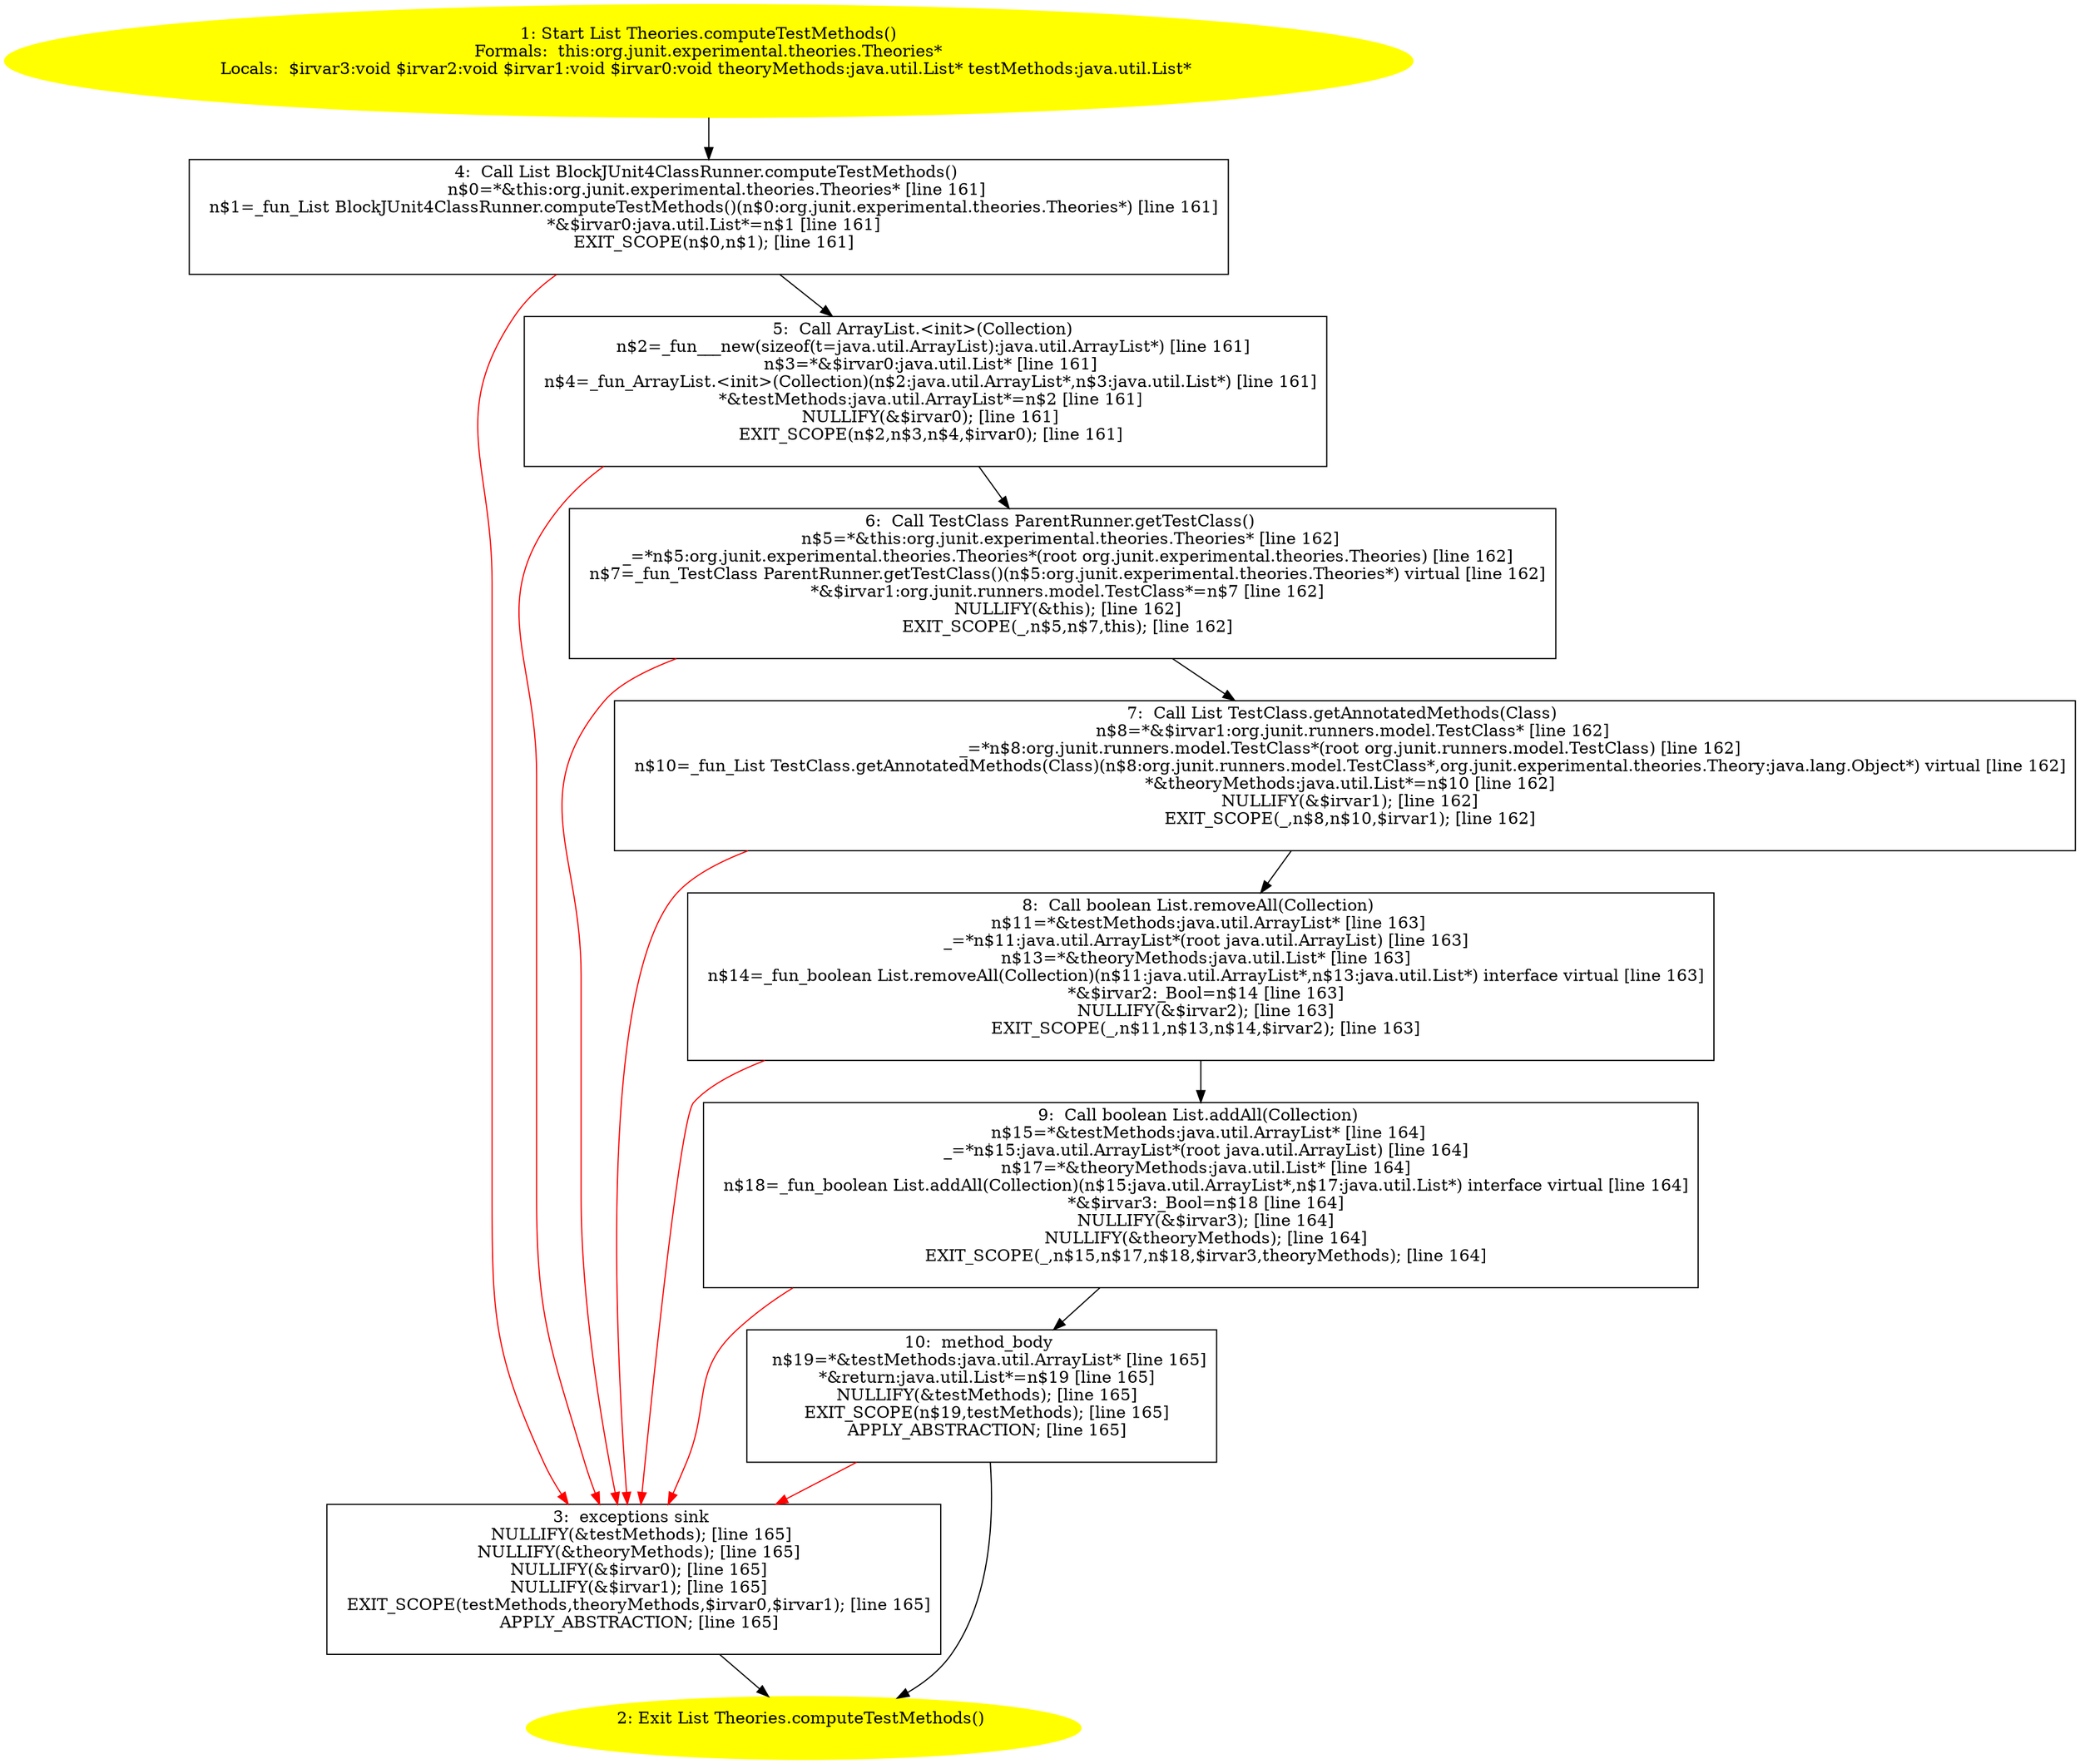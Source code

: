 /* @generated */
digraph cfg {
"org.junit.experimental.theories.Theories.computeTestMethods():java.util.List.1770679dd105a07247903846f9de6fb8_1" [label="1: Start List Theories.computeTestMethods()\nFormals:  this:org.junit.experimental.theories.Theories*\nLocals:  $irvar3:void $irvar2:void $irvar1:void $irvar0:void theoryMethods:java.util.List* testMethods:java.util.List* \n  " color=yellow style=filled]
	

	 "org.junit.experimental.theories.Theories.computeTestMethods():java.util.List.1770679dd105a07247903846f9de6fb8_1" -> "org.junit.experimental.theories.Theories.computeTestMethods():java.util.List.1770679dd105a07247903846f9de6fb8_4" ;
"org.junit.experimental.theories.Theories.computeTestMethods():java.util.List.1770679dd105a07247903846f9de6fb8_2" [label="2: Exit List Theories.computeTestMethods() \n  " color=yellow style=filled]
	

"org.junit.experimental.theories.Theories.computeTestMethods():java.util.List.1770679dd105a07247903846f9de6fb8_3" [label="3:  exceptions sink \n   NULLIFY(&testMethods); [line 165]\n  NULLIFY(&theoryMethods); [line 165]\n  NULLIFY(&$irvar0); [line 165]\n  NULLIFY(&$irvar1); [line 165]\n  EXIT_SCOPE(testMethods,theoryMethods,$irvar0,$irvar1); [line 165]\n  APPLY_ABSTRACTION; [line 165]\n " shape="box"]
	

	 "org.junit.experimental.theories.Theories.computeTestMethods():java.util.List.1770679dd105a07247903846f9de6fb8_3" -> "org.junit.experimental.theories.Theories.computeTestMethods():java.util.List.1770679dd105a07247903846f9de6fb8_2" ;
"org.junit.experimental.theories.Theories.computeTestMethods():java.util.List.1770679dd105a07247903846f9de6fb8_4" [label="4:  Call List BlockJUnit4ClassRunner.computeTestMethods() \n   n$0=*&this:org.junit.experimental.theories.Theories* [line 161]\n  n$1=_fun_List BlockJUnit4ClassRunner.computeTestMethods()(n$0:org.junit.experimental.theories.Theories*) [line 161]\n  *&$irvar0:java.util.List*=n$1 [line 161]\n  EXIT_SCOPE(n$0,n$1); [line 161]\n " shape="box"]
	

	 "org.junit.experimental.theories.Theories.computeTestMethods():java.util.List.1770679dd105a07247903846f9de6fb8_4" -> "org.junit.experimental.theories.Theories.computeTestMethods():java.util.List.1770679dd105a07247903846f9de6fb8_5" ;
	 "org.junit.experimental.theories.Theories.computeTestMethods():java.util.List.1770679dd105a07247903846f9de6fb8_4" -> "org.junit.experimental.theories.Theories.computeTestMethods():java.util.List.1770679dd105a07247903846f9de6fb8_3" [color="red" ];
"org.junit.experimental.theories.Theories.computeTestMethods():java.util.List.1770679dd105a07247903846f9de6fb8_5" [label="5:  Call ArrayList.<init>(Collection) \n   n$2=_fun___new(sizeof(t=java.util.ArrayList):java.util.ArrayList*) [line 161]\n  n$3=*&$irvar0:java.util.List* [line 161]\n  n$4=_fun_ArrayList.<init>(Collection)(n$2:java.util.ArrayList*,n$3:java.util.List*) [line 161]\n  *&testMethods:java.util.ArrayList*=n$2 [line 161]\n  NULLIFY(&$irvar0); [line 161]\n  EXIT_SCOPE(n$2,n$3,n$4,$irvar0); [line 161]\n " shape="box"]
	

	 "org.junit.experimental.theories.Theories.computeTestMethods():java.util.List.1770679dd105a07247903846f9de6fb8_5" -> "org.junit.experimental.theories.Theories.computeTestMethods():java.util.List.1770679dd105a07247903846f9de6fb8_6" ;
	 "org.junit.experimental.theories.Theories.computeTestMethods():java.util.List.1770679dd105a07247903846f9de6fb8_5" -> "org.junit.experimental.theories.Theories.computeTestMethods():java.util.List.1770679dd105a07247903846f9de6fb8_3" [color="red" ];
"org.junit.experimental.theories.Theories.computeTestMethods():java.util.List.1770679dd105a07247903846f9de6fb8_6" [label="6:  Call TestClass ParentRunner.getTestClass() \n   n$5=*&this:org.junit.experimental.theories.Theories* [line 162]\n  _=*n$5:org.junit.experimental.theories.Theories*(root org.junit.experimental.theories.Theories) [line 162]\n  n$7=_fun_TestClass ParentRunner.getTestClass()(n$5:org.junit.experimental.theories.Theories*) virtual [line 162]\n  *&$irvar1:org.junit.runners.model.TestClass*=n$7 [line 162]\n  NULLIFY(&this); [line 162]\n  EXIT_SCOPE(_,n$5,n$7,this); [line 162]\n " shape="box"]
	

	 "org.junit.experimental.theories.Theories.computeTestMethods():java.util.List.1770679dd105a07247903846f9de6fb8_6" -> "org.junit.experimental.theories.Theories.computeTestMethods():java.util.List.1770679dd105a07247903846f9de6fb8_7" ;
	 "org.junit.experimental.theories.Theories.computeTestMethods():java.util.List.1770679dd105a07247903846f9de6fb8_6" -> "org.junit.experimental.theories.Theories.computeTestMethods():java.util.List.1770679dd105a07247903846f9de6fb8_3" [color="red" ];
"org.junit.experimental.theories.Theories.computeTestMethods():java.util.List.1770679dd105a07247903846f9de6fb8_7" [label="7:  Call List TestClass.getAnnotatedMethods(Class) \n   n$8=*&$irvar1:org.junit.runners.model.TestClass* [line 162]\n  _=*n$8:org.junit.runners.model.TestClass*(root org.junit.runners.model.TestClass) [line 162]\n  n$10=_fun_List TestClass.getAnnotatedMethods(Class)(n$8:org.junit.runners.model.TestClass*,org.junit.experimental.theories.Theory:java.lang.Object*) virtual [line 162]\n  *&theoryMethods:java.util.List*=n$10 [line 162]\n  NULLIFY(&$irvar1); [line 162]\n  EXIT_SCOPE(_,n$8,n$10,$irvar1); [line 162]\n " shape="box"]
	

	 "org.junit.experimental.theories.Theories.computeTestMethods():java.util.List.1770679dd105a07247903846f9de6fb8_7" -> "org.junit.experimental.theories.Theories.computeTestMethods():java.util.List.1770679dd105a07247903846f9de6fb8_8" ;
	 "org.junit.experimental.theories.Theories.computeTestMethods():java.util.List.1770679dd105a07247903846f9de6fb8_7" -> "org.junit.experimental.theories.Theories.computeTestMethods():java.util.List.1770679dd105a07247903846f9de6fb8_3" [color="red" ];
"org.junit.experimental.theories.Theories.computeTestMethods():java.util.List.1770679dd105a07247903846f9de6fb8_8" [label="8:  Call boolean List.removeAll(Collection) \n   n$11=*&testMethods:java.util.ArrayList* [line 163]\n  _=*n$11:java.util.ArrayList*(root java.util.ArrayList) [line 163]\n  n$13=*&theoryMethods:java.util.List* [line 163]\n  n$14=_fun_boolean List.removeAll(Collection)(n$11:java.util.ArrayList*,n$13:java.util.List*) interface virtual [line 163]\n  *&$irvar2:_Bool=n$14 [line 163]\n  NULLIFY(&$irvar2); [line 163]\n  EXIT_SCOPE(_,n$11,n$13,n$14,$irvar2); [line 163]\n " shape="box"]
	

	 "org.junit.experimental.theories.Theories.computeTestMethods():java.util.List.1770679dd105a07247903846f9de6fb8_8" -> "org.junit.experimental.theories.Theories.computeTestMethods():java.util.List.1770679dd105a07247903846f9de6fb8_9" ;
	 "org.junit.experimental.theories.Theories.computeTestMethods():java.util.List.1770679dd105a07247903846f9de6fb8_8" -> "org.junit.experimental.theories.Theories.computeTestMethods():java.util.List.1770679dd105a07247903846f9de6fb8_3" [color="red" ];
"org.junit.experimental.theories.Theories.computeTestMethods():java.util.List.1770679dd105a07247903846f9de6fb8_9" [label="9:  Call boolean List.addAll(Collection) \n   n$15=*&testMethods:java.util.ArrayList* [line 164]\n  _=*n$15:java.util.ArrayList*(root java.util.ArrayList) [line 164]\n  n$17=*&theoryMethods:java.util.List* [line 164]\n  n$18=_fun_boolean List.addAll(Collection)(n$15:java.util.ArrayList*,n$17:java.util.List*) interface virtual [line 164]\n  *&$irvar3:_Bool=n$18 [line 164]\n  NULLIFY(&$irvar3); [line 164]\n  NULLIFY(&theoryMethods); [line 164]\n  EXIT_SCOPE(_,n$15,n$17,n$18,$irvar3,theoryMethods); [line 164]\n " shape="box"]
	

	 "org.junit.experimental.theories.Theories.computeTestMethods():java.util.List.1770679dd105a07247903846f9de6fb8_9" -> "org.junit.experimental.theories.Theories.computeTestMethods():java.util.List.1770679dd105a07247903846f9de6fb8_10" ;
	 "org.junit.experimental.theories.Theories.computeTestMethods():java.util.List.1770679dd105a07247903846f9de6fb8_9" -> "org.junit.experimental.theories.Theories.computeTestMethods():java.util.List.1770679dd105a07247903846f9de6fb8_3" [color="red" ];
"org.junit.experimental.theories.Theories.computeTestMethods():java.util.List.1770679dd105a07247903846f9de6fb8_10" [label="10:  method_body \n   n$19=*&testMethods:java.util.ArrayList* [line 165]\n  *&return:java.util.List*=n$19 [line 165]\n  NULLIFY(&testMethods); [line 165]\n  EXIT_SCOPE(n$19,testMethods); [line 165]\n  APPLY_ABSTRACTION; [line 165]\n " shape="box"]
	

	 "org.junit.experimental.theories.Theories.computeTestMethods():java.util.List.1770679dd105a07247903846f9de6fb8_10" -> "org.junit.experimental.theories.Theories.computeTestMethods():java.util.List.1770679dd105a07247903846f9de6fb8_2" ;
	 "org.junit.experimental.theories.Theories.computeTestMethods():java.util.List.1770679dd105a07247903846f9de6fb8_10" -> "org.junit.experimental.theories.Theories.computeTestMethods():java.util.List.1770679dd105a07247903846f9de6fb8_3" [color="red" ];
}
